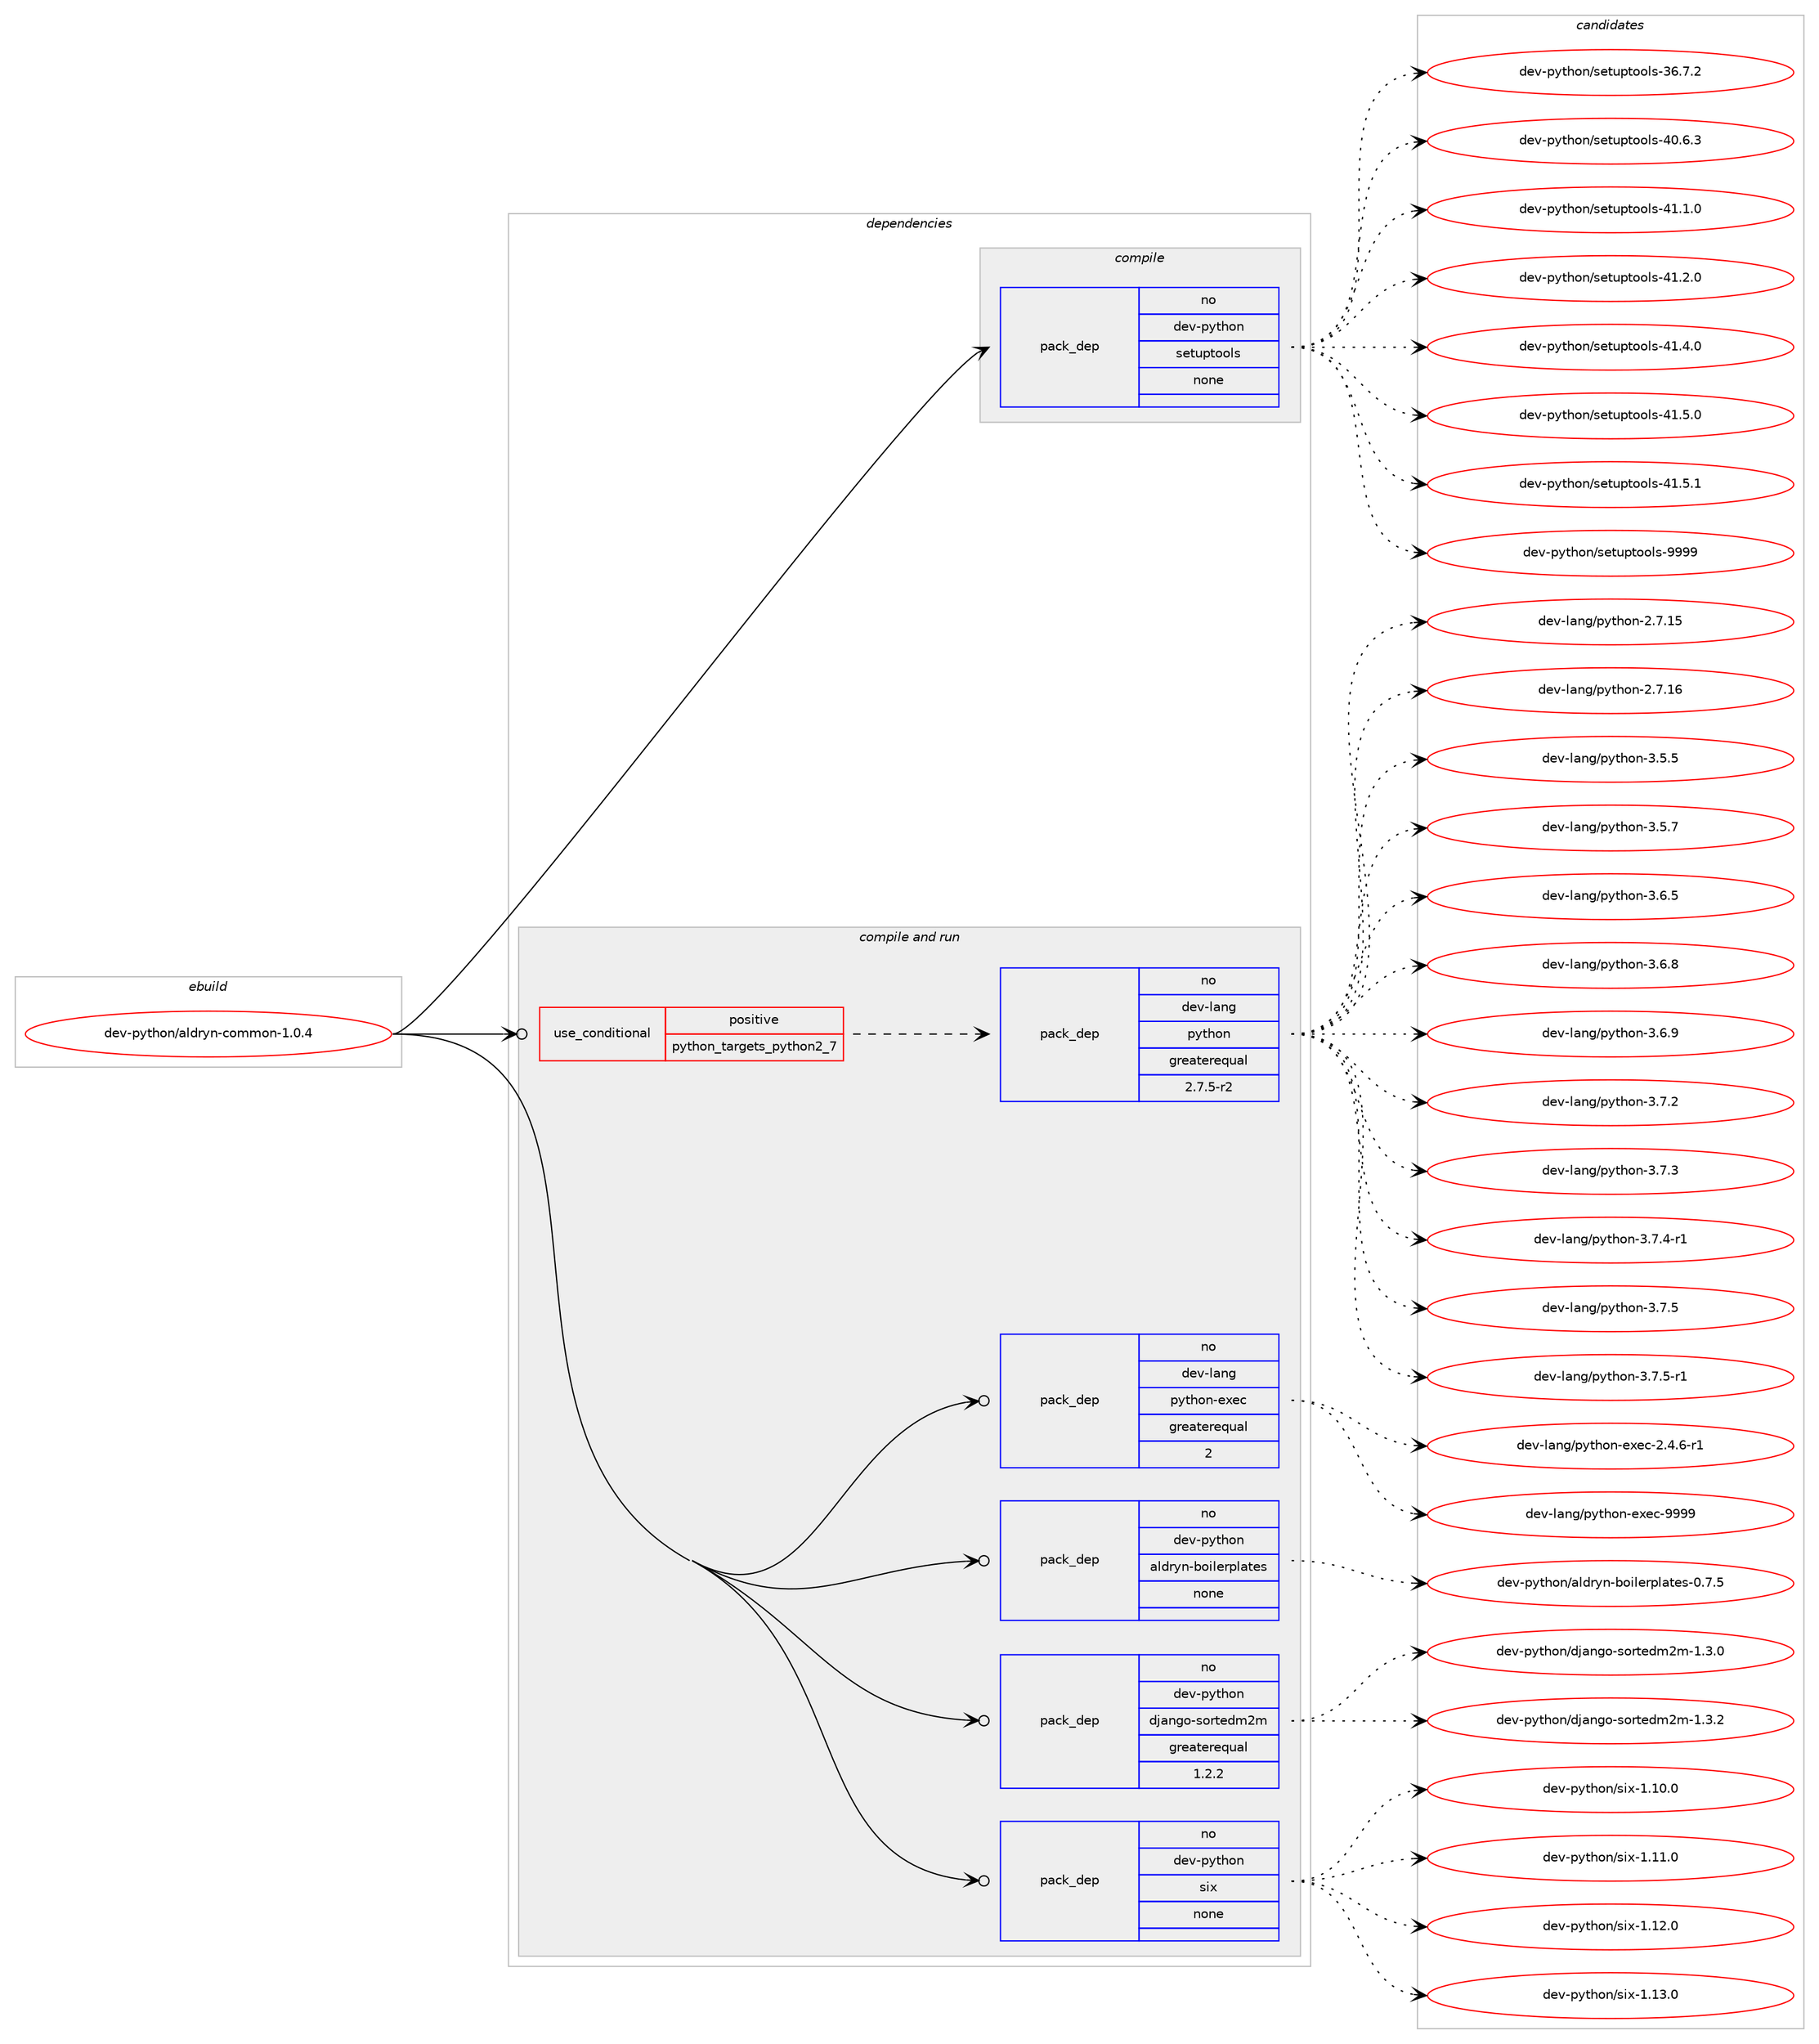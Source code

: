 digraph prolog {

# *************
# Graph options
# *************

newrank=true;
concentrate=true;
compound=true;
graph [rankdir=LR,fontname=Helvetica,fontsize=10,ranksep=1.5];#, ranksep=2.5, nodesep=0.2];
edge  [arrowhead=vee];
node  [fontname=Helvetica,fontsize=10];

# **********
# The ebuild
# **********

subgraph cluster_leftcol {
color=gray;
rank=same;
label=<<i>ebuild</i>>;
id [label="dev-python/aldryn-common-1.0.4", color=red, width=4, href="../dev-python/aldryn-common-1.0.4.svg"];
}

# ****************
# The dependencies
# ****************

subgraph cluster_midcol {
color=gray;
label=<<i>dependencies</i>>;
subgraph cluster_compile {
fillcolor="#eeeeee";
style=filled;
label=<<i>compile</i>>;
subgraph pack446044 {
dependency593820 [label=<<TABLE BORDER="0" CELLBORDER="1" CELLSPACING="0" CELLPADDING="4" WIDTH="220"><TR><TD ROWSPAN="6" CELLPADDING="30">pack_dep</TD></TR><TR><TD WIDTH="110">no</TD></TR><TR><TD>dev-python</TD></TR><TR><TD>setuptools</TD></TR><TR><TD>none</TD></TR><TR><TD></TD></TR></TABLE>>, shape=none, color=blue];
}
id:e -> dependency593820:w [weight=20,style="solid",arrowhead="vee"];
}
subgraph cluster_compileandrun {
fillcolor="#eeeeee";
style=filled;
label=<<i>compile and run</i>>;
subgraph cond136004 {
dependency593821 [label=<<TABLE BORDER="0" CELLBORDER="1" CELLSPACING="0" CELLPADDING="4"><TR><TD ROWSPAN="3" CELLPADDING="10">use_conditional</TD></TR><TR><TD>positive</TD></TR><TR><TD>python_targets_python2_7</TD></TR></TABLE>>, shape=none, color=red];
subgraph pack446045 {
dependency593822 [label=<<TABLE BORDER="0" CELLBORDER="1" CELLSPACING="0" CELLPADDING="4" WIDTH="220"><TR><TD ROWSPAN="6" CELLPADDING="30">pack_dep</TD></TR><TR><TD WIDTH="110">no</TD></TR><TR><TD>dev-lang</TD></TR><TR><TD>python</TD></TR><TR><TD>greaterequal</TD></TR><TR><TD>2.7.5-r2</TD></TR></TABLE>>, shape=none, color=blue];
}
dependency593821:e -> dependency593822:w [weight=20,style="dashed",arrowhead="vee"];
}
id:e -> dependency593821:w [weight=20,style="solid",arrowhead="odotvee"];
subgraph pack446046 {
dependency593823 [label=<<TABLE BORDER="0" CELLBORDER="1" CELLSPACING="0" CELLPADDING="4" WIDTH="220"><TR><TD ROWSPAN="6" CELLPADDING="30">pack_dep</TD></TR><TR><TD WIDTH="110">no</TD></TR><TR><TD>dev-lang</TD></TR><TR><TD>python-exec</TD></TR><TR><TD>greaterequal</TD></TR><TR><TD>2</TD></TR></TABLE>>, shape=none, color=blue];
}
id:e -> dependency593823:w [weight=20,style="solid",arrowhead="odotvee"];
subgraph pack446047 {
dependency593824 [label=<<TABLE BORDER="0" CELLBORDER="1" CELLSPACING="0" CELLPADDING="4" WIDTH="220"><TR><TD ROWSPAN="6" CELLPADDING="30">pack_dep</TD></TR><TR><TD WIDTH="110">no</TD></TR><TR><TD>dev-python</TD></TR><TR><TD>aldryn-boilerplates</TD></TR><TR><TD>none</TD></TR><TR><TD></TD></TR></TABLE>>, shape=none, color=blue];
}
id:e -> dependency593824:w [weight=20,style="solid",arrowhead="odotvee"];
subgraph pack446048 {
dependency593825 [label=<<TABLE BORDER="0" CELLBORDER="1" CELLSPACING="0" CELLPADDING="4" WIDTH="220"><TR><TD ROWSPAN="6" CELLPADDING="30">pack_dep</TD></TR><TR><TD WIDTH="110">no</TD></TR><TR><TD>dev-python</TD></TR><TR><TD>django-sortedm2m</TD></TR><TR><TD>greaterequal</TD></TR><TR><TD>1.2.2</TD></TR></TABLE>>, shape=none, color=blue];
}
id:e -> dependency593825:w [weight=20,style="solid",arrowhead="odotvee"];
subgraph pack446049 {
dependency593826 [label=<<TABLE BORDER="0" CELLBORDER="1" CELLSPACING="0" CELLPADDING="4" WIDTH="220"><TR><TD ROWSPAN="6" CELLPADDING="30">pack_dep</TD></TR><TR><TD WIDTH="110">no</TD></TR><TR><TD>dev-python</TD></TR><TR><TD>six</TD></TR><TR><TD>none</TD></TR><TR><TD></TD></TR></TABLE>>, shape=none, color=blue];
}
id:e -> dependency593826:w [weight=20,style="solid",arrowhead="odotvee"];
}
subgraph cluster_run {
fillcolor="#eeeeee";
style=filled;
label=<<i>run</i>>;
}
}

# **************
# The candidates
# **************

subgraph cluster_choices {
rank=same;
color=gray;
label=<<i>candidates</i>>;

subgraph choice446044 {
color=black;
nodesep=1;
choice100101118451121211161041111104711510111611711211611111110811545515446554650 [label="dev-python/setuptools-36.7.2", color=red, width=4,href="../dev-python/setuptools-36.7.2.svg"];
choice100101118451121211161041111104711510111611711211611111110811545524846544651 [label="dev-python/setuptools-40.6.3", color=red, width=4,href="../dev-python/setuptools-40.6.3.svg"];
choice100101118451121211161041111104711510111611711211611111110811545524946494648 [label="dev-python/setuptools-41.1.0", color=red, width=4,href="../dev-python/setuptools-41.1.0.svg"];
choice100101118451121211161041111104711510111611711211611111110811545524946504648 [label="dev-python/setuptools-41.2.0", color=red, width=4,href="../dev-python/setuptools-41.2.0.svg"];
choice100101118451121211161041111104711510111611711211611111110811545524946524648 [label="dev-python/setuptools-41.4.0", color=red, width=4,href="../dev-python/setuptools-41.4.0.svg"];
choice100101118451121211161041111104711510111611711211611111110811545524946534648 [label="dev-python/setuptools-41.5.0", color=red, width=4,href="../dev-python/setuptools-41.5.0.svg"];
choice100101118451121211161041111104711510111611711211611111110811545524946534649 [label="dev-python/setuptools-41.5.1", color=red, width=4,href="../dev-python/setuptools-41.5.1.svg"];
choice10010111845112121116104111110471151011161171121161111111081154557575757 [label="dev-python/setuptools-9999", color=red, width=4,href="../dev-python/setuptools-9999.svg"];
dependency593820:e -> choice100101118451121211161041111104711510111611711211611111110811545515446554650:w [style=dotted,weight="100"];
dependency593820:e -> choice100101118451121211161041111104711510111611711211611111110811545524846544651:w [style=dotted,weight="100"];
dependency593820:e -> choice100101118451121211161041111104711510111611711211611111110811545524946494648:w [style=dotted,weight="100"];
dependency593820:e -> choice100101118451121211161041111104711510111611711211611111110811545524946504648:w [style=dotted,weight="100"];
dependency593820:e -> choice100101118451121211161041111104711510111611711211611111110811545524946524648:w [style=dotted,weight="100"];
dependency593820:e -> choice100101118451121211161041111104711510111611711211611111110811545524946534648:w [style=dotted,weight="100"];
dependency593820:e -> choice100101118451121211161041111104711510111611711211611111110811545524946534649:w [style=dotted,weight="100"];
dependency593820:e -> choice10010111845112121116104111110471151011161171121161111111081154557575757:w [style=dotted,weight="100"];
}
subgraph choice446045 {
color=black;
nodesep=1;
choice10010111845108971101034711212111610411111045504655464953 [label="dev-lang/python-2.7.15", color=red, width=4,href="../dev-lang/python-2.7.15.svg"];
choice10010111845108971101034711212111610411111045504655464954 [label="dev-lang/python-2.7.16", color=red, width=4,href="../dev-lang/python-2.7.16.svg"];
choice100101118451089711010347112121116104111110455146534653 [label="dev-lang/python-3.5.5", color=red, width=4,href="../dev-lang/python-3.5.5.svg"];
choice100101118451089711010347112121116104111110455146534655 [label="dev-lang/python-3.5.7", color=red, width=4,href="../dev-lang/python-3.5.7.svg"];
choice100101118451089711010347112121116104111110455146544653 [label="dev-lang/python-3.6.5", color=red, width=4,href="../dev-lang/python-3.6.5.svg"];
choice100101118451089711010347112121116104111110455146544656 [label="dev-lang/python-3.6.8", color=red, width=4,href="../dev-lang/python-3.6.8.svg"];
choice100101118451089711010347112121116104111110455146544657 [label="dev-lang/python-3.6.9", color=red, width=4,href="../dev-lang/python-3.6.9.svg"];
choice100101118451089711010347112121116104111110455146554650 [label="dev-lang/python-3.7.2", color=red, width=4,href="../dev-lang/python-3.7.2.svg"];
choice100101118451089711010347112121116104111110455146554651 [label="dev-lang/python-3.7.3", color=red, width=4,href="../dev-lang/python-3.7.3.svg"];
choice1001011184510897110103471121211161041111104551465546524511449 [label="dev-lang/python-3.7.4-r1", color=red, width=4,href="../dev-lang/python-3.7.4-r1.svg"];
choice100101118451089711010347112121116104111110455146554653 [label="dev-lang/python-3.7.5", color=red, width=4,href="../dev-lang/python-3.7.5.svg"];
choice1001011184510897110103471121211161041111104551465546534511449 [label="dev-lang/python-3.7.5-r1", color=red, width=4,href="../dev-lang/python-3.7.5-r1.svg"];
dependency593822:e -> choice10010111845108971101034711212111610411111045504655464953:w [style=dotted,weight="100"];
dependency593822:e -> choice10010111845108971101034711212111610411111045504655464954:w [style=dotted,weight="100"];
dependency593822:e -> choice100101118451089711010347112121116104111110455146534653:w [style=dotted,weight="100"];
dependency593822:e -> choice100101118451089711010347112121116104111110455146534655:w [style=dotted,weight="100"];
dependency593822:e -> choice100101118451089711010347112121116104111110455146544653:w [style=dotted,weight="100"];
dependency593822:e -> choice100101118451089711010347112121116104111110455146544656:w [style=dotted,weight="100"];
dependency593822:e -> choice100101118451089711010347112121116104111110455146544657:w [style=dotted,weight="100"];
dependency593822:e -> choice100101118451089711010347112121116104111110455146554650:w [style=dotted,weight="100"];
dependency593822:e -> choice100101118451089711010347112121116104111110455146554651:w [style=dotted,weight="100"];
dependency593822:e -> choice1001011184510897110103471121211161041111104551465546524511449:w [style=dotted,weight="100"];
dependency593822:e -> choice100101118451089711010347112121116104111110455146554653:w [style=dotted,weight="100"];
dependency593822:e -> choice1001011184510897110103471121211161041111104551465546534511449:w [style=dotted,weight="100"];
}
subgraph choice446046 {
color=black;
nodesep=1;
choice10010111845108971101034711212111610411111045101120101994550465246544511449 [label="dev-lang/python-exec-2.4.6-r1", color=red, width=4,href="../dev-lang/python-exec-2.4.6-r1.svg"];
choice10010111845108971101034711212111610411111045101120101994557575757 [label="dev-lang/python-exec-9999", color=red, width=4,href="../dev-lang/python-exec-9999.svg"];
dependency593823:e -> choice10010111845108971101034711212111610411111045101120101994550465246544511449:w [style=dotted,weight="100"];
dependency593823:e -> choice10010111845108971101034711212111610411111045101120101994557575757:w [style=dotted,weight="100"];
}
subgraph choice446047 {
color=black;
nodesep=1;
choice100101118451121211161041111104797108100114121110459811110510810111411210897116101115454846554653 [label="dev-python/aldryn-boilerplates-0.7.5", color=red, width=4,href="../dev-python/aldryn-boilerplates-0.7.5.svg"];
dependency593824:e -> choice100101118451121211161041111104797108100114121110459811110510810111411210897116101115454846554653:w [style=dotted,weight="100"];
}
subgraph choice446048 {
color=black;
nodesep=1;
choice1001011184511212111610411111047100106971101031114511511111411610110010950109454946514648 [label="dev-python/django-sortedm2m-1.3.0", color=red, width=4,href="../dev-python/django-sortedm2m-1.3.0.svg"];
choice1001011184511212111610411111047100106971101031114511511111411610110010950109454946514650 [label="dev-python/django-sortedm2m-1.3.2", color=red, width=4,href="../dev-python/django-sortedm2m-1.3.2.svg"];
dependency593825:e -> choice1001011184511212111610411111047100106971101031114511511111411610110010950109454946514648:w [style=dotted,weight="100"];
dependency593825:e -> choice1001011184511212111610411111047100106971101031114511511111411610110010950109454946514650:w [style=dotted,weight="100"];
}
subgraph choice446049 {
color=black;
nodesep=1;
choice100101118451121211161041111104711510512045494649484648 [label="dev-python/six-1.10.0", color=red, width=4,href="../dev-python/six-1.10.0.svg"];
choice100101118451121211161041111104711510512045494649494648 [label="dev-python/six-1.11.0", color=red, width=4,href="../dev-python/six-1.11.0.svg"];
choice100101118451121211161041111104711510512045494649504648 [label="dev-python/six-1.12.0", color=red, width=4,href="../dev-python/six-1.12.0.svg"];
choice100101118451121211161041111104711510512045494649514648 [label="dev-python/six-1.13.0", color=red, width=4,href="../dev-python/six-1.13.0.svg"];
dependency593826:e -> choice100101118451121211161041111104711510512045494649484648:w [style=dotted,weight="100"];
dependency593826:e -> choice100101118451121211161041111104711510512045494649494648:w [style=dotted,weight="100"];
dependency593826:e -> choice100101118451121211161041111104711510512045494649504648:w [style=dotted,weight="100"];
dependency593826:e -> choice100101118451121211161041111104711510512045494649514648:w [style=dotted,weight="100"];
}
}

}

